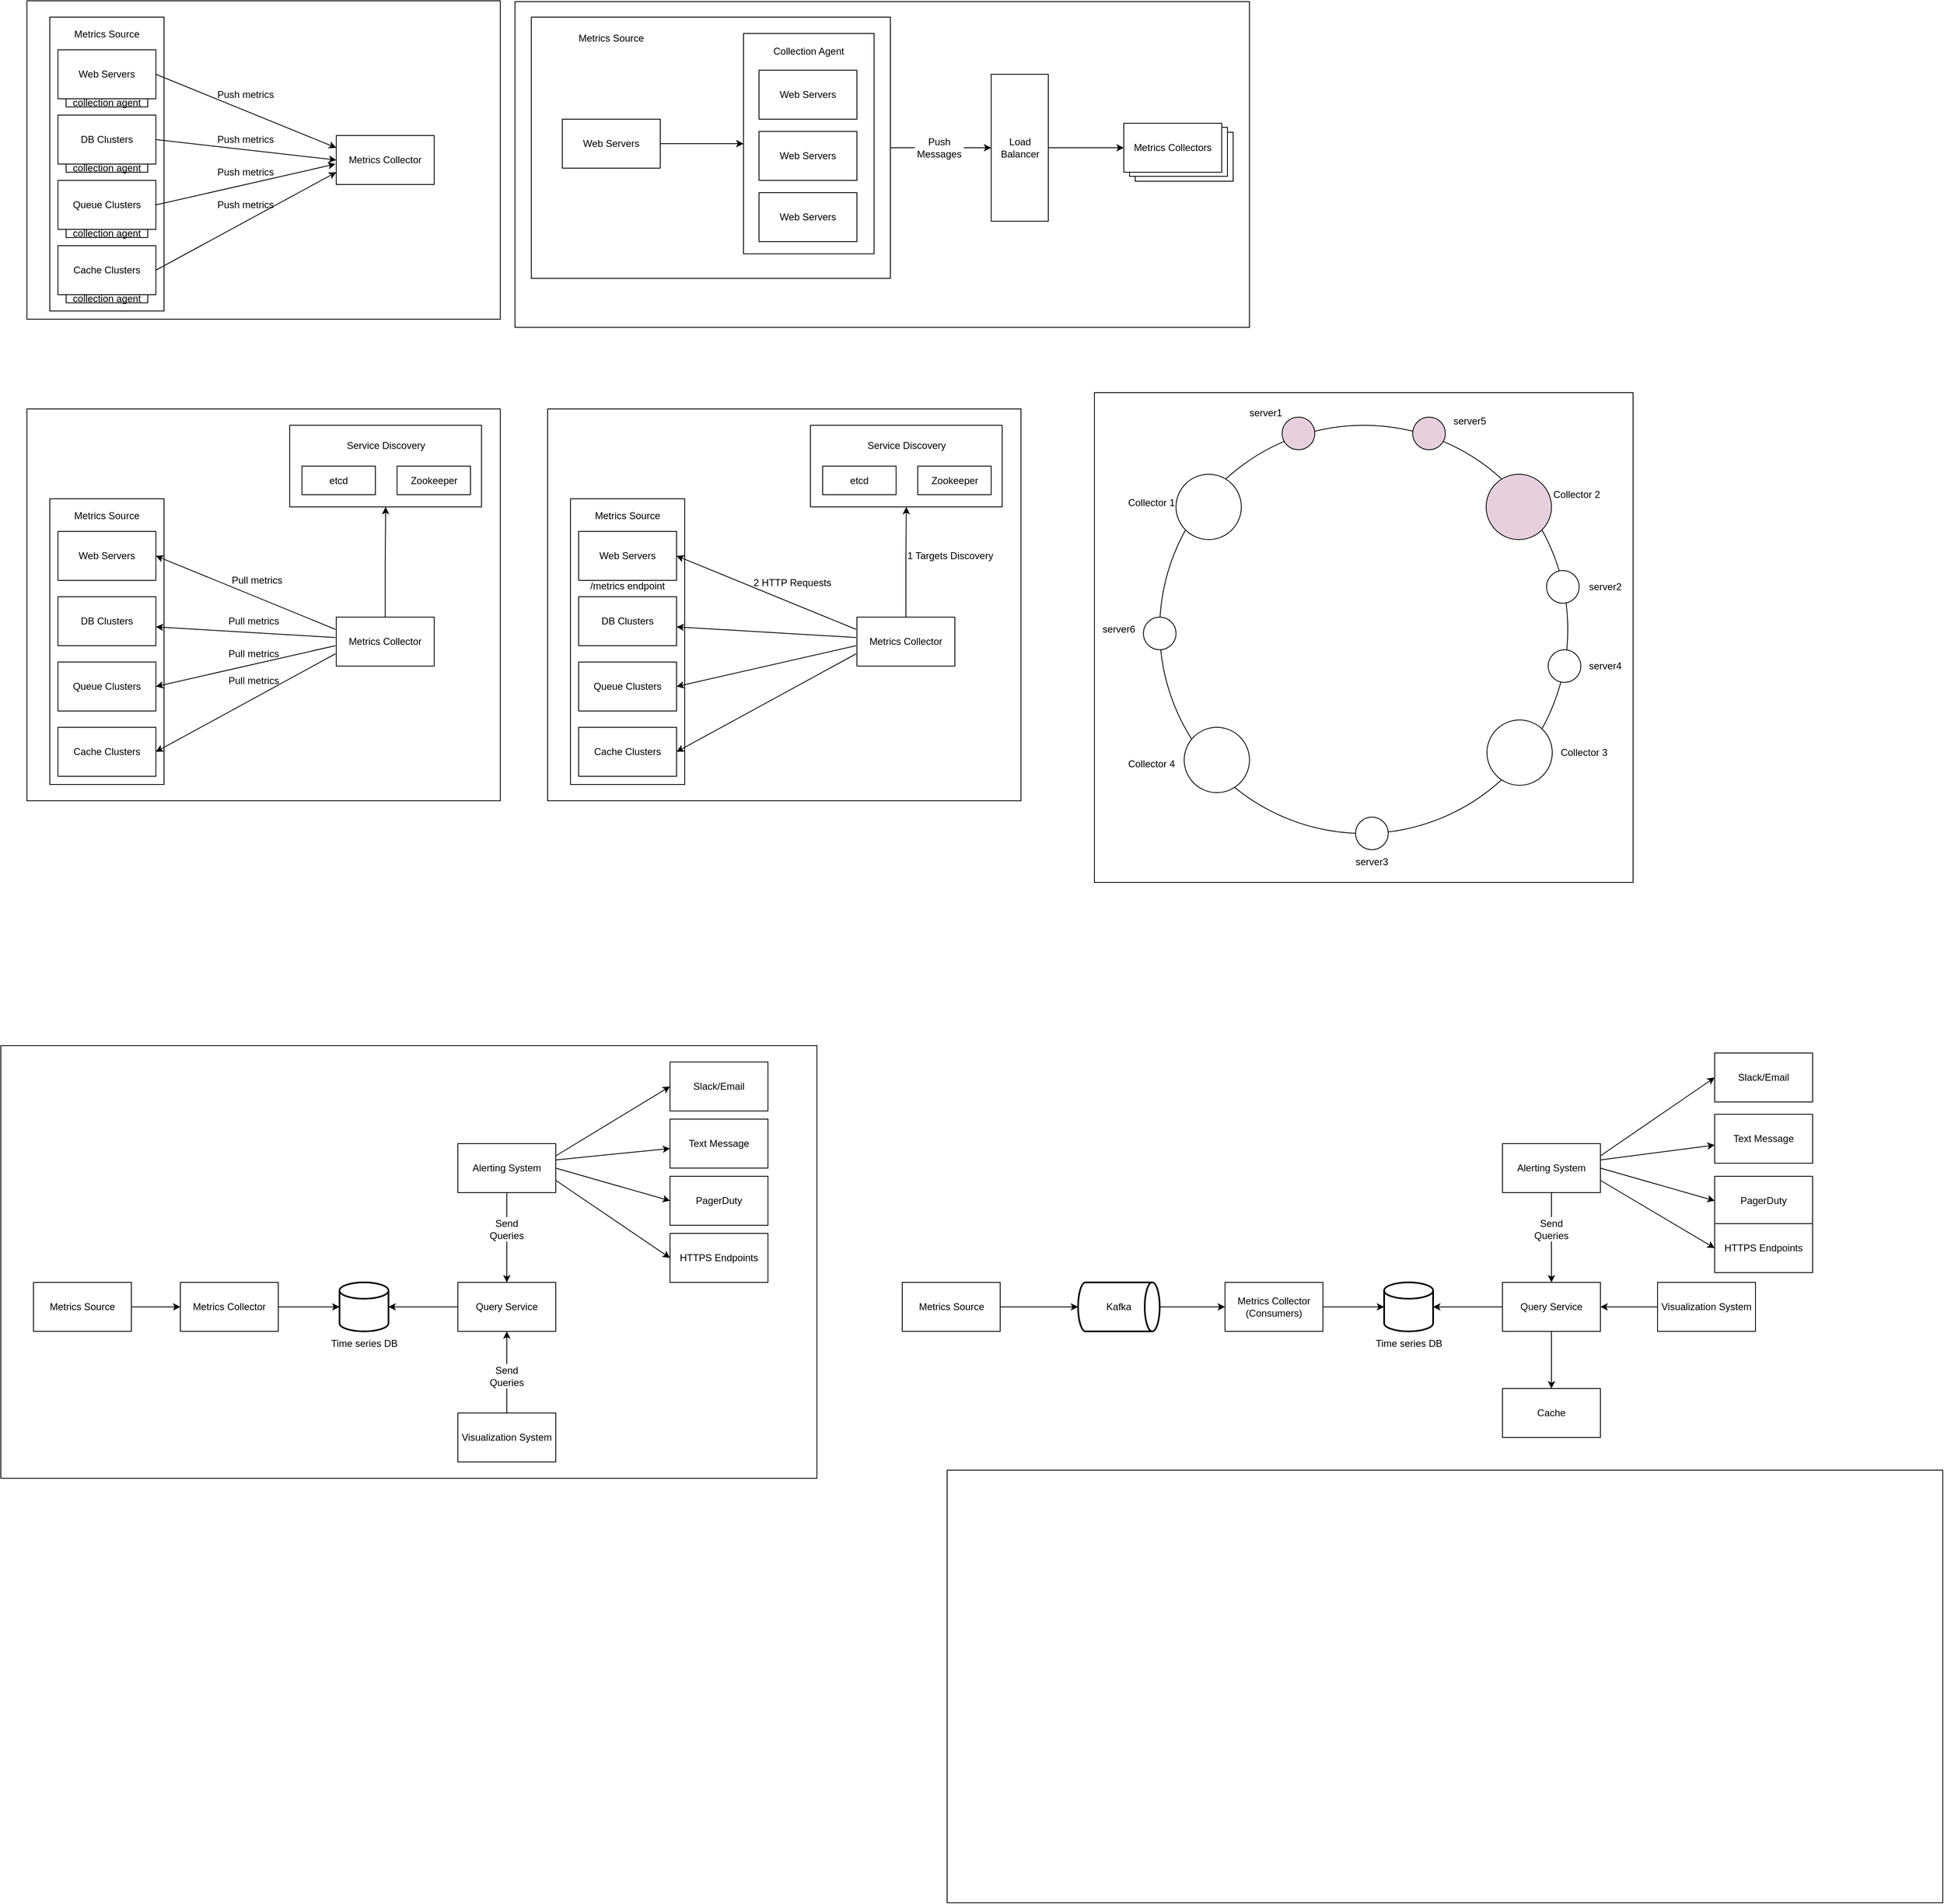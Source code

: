 <mxfile version="20.6.0" type="github">
  <diagram id="3zRqZE1PXoxu8mi61ys7" name="Page-1">
    <mxGraphModel dx="1422" dy="2994" grid="1" gridSize="10" guides="1" tooltips="1" connect="1" arrows="1" fold="1" page="1" pageScale="1" pageWidth="850" pageHeight="1100" math="0" shadow="0">
      <root>
        <mxCell id="0" />
        <mxCell id="1" parent="0" />
        <mxCell id="GxoPXQK3lBsdHpbGMg-z-155" value="" style="rounded=0;whiteSpace=wrap;html=1;fillColor=#FFFFFF;" vertex="1" parent="1">
          <mxGeometry x="640" y="-1389" width="900" height="399" as="geometry" />
        </mxCell>
        <mxCell id="GxoPXQK3lBsdHpbGMg-z-91" value="" style="rounded=0;whiteSpace=wrap;html=1;fillColor=#FFFFFF;" vertex="1" parent="1">
          <mxGeometry x="1350" y="-910" width="660" height="600" as="geometry" />
        </mxCell>
        <mxCell id="GxoPXQK3lBsdHpbGMg-z-47" value="" style="rounded=0;whiteSpace=wrap;html=1;" vertex="1" parent="1">
          <mxGeometry x="42" y="-890" width="580" height="480" as="geometry" />
        </mxCell>
        <mxCell id="GxoPXQK3lBsdHpbGMg-z-26" value="" style="rounded=0;whiteSpace=wrap;html=1;" vertex="1" parent="1">
          <mxGeometry x="10" y="-110" width="1000" height="530" as="geometry" />
        </mxCell>
        <mxCell id="GxoPXQK3lBsdHpbGMg-z-25" style="edgeStyle=orthogonalEdgeStyle;rounded=0;orthogonalLoop=1;jettySize=auto;html=1;exitX=1;exitY=0.5;exitDx=0;exitDy=0;entryX=0;entryY=0.5;entryDx=0;entryDy=0;" edge="1" parent="1" source="GxoPXQK3lBsdHpbGMg-z-1" target="GxoPXQK3lBsdHpbGMg-z-2">
          <mxGeometry relative="1" as="geometry" />
        </mxCell>
        <mxCell id="GxoPXQK3lBsdHpbGMg-z-1" value="Metrics Source" style="rounded=0;whiteSpace=wrap;html=1;" vertex="1" parent="1">
          <mxGeometry x="50" y="180" width="120" height="60" as="geometry" />
        </mxCell>
        <mxCell id="GxoPXQK3lBsdHpbGMg-z-24" style="edgeStyle=orthogonalEdgeStyle;rounded=0;orthogonalLoop=1;jettySize=auto;html=1;entryX=0;entryY=0.5;entryDx=0;entryDy=0;entryPerimeter=0;" edge="1" parent="1" source="GxoPXQK3lBsdHpbGMg-z-2" target="GxoPXQK3lBsdHpbGMg-z-3">
          <mxGeometry relative="1" as="geometry" />
        </mxCell>
        <mxCell id="GxoPXQK3lBsdHpbGMg-z-2" value="Metrics Collector" style="rounded=0;whiteSpace=wrap;html=1;" vertex="1" parent="1">
          <mxGeometry x="230" y="180" width="120" height="60" as="geometry" />
        </mxCell>
        <mxCell id="GxoPXQK3lBsdHpbGMg-z-3" value="" style="strokeWidth=2;html=1;shape=mxgraph.flowchart.database;whiteSpace=wrap;" vertex="1" parent="1">
          <mxGeometry x="425" y="180" width="60" height="60" as="geometry" />
        </mxCell>
        <mxCell id="GxoPXQK3lBsdHpbGMg-z-23" style="edgeStyle=orthogonalEdgeStyle;rounded=0;orthogonalLoop=1;jettySize=auto;html=1;exitX=0;exitY=0.5;exitDx=0;exitDy=0;" edge="1" parent="1" source="GxoPXQK3lBsdHpbGMg-z-4" target="GxoPXQK3lBsdHpbGMg-z-3">
          <mxGeometry relative="1" as="geometry" />
        </mxCell>
        <mxCell id="GxoPXQK3lBsdHpbGMg-z-4" value="Query Service" style="rounded=0;whiteSpace=wrap;html=1;" vertex="1" parent="1">
          <mxGeometry x="570" y="180" width="120" height="60" as="geometry" />
        </mxCell>
        <mxCell id="GxoPXQK3lBsdHpbGMg-z-16" style="edgeStyle=orthogonalEdgeStyle;rounded=0;orthogonalLoop=1;jettySize=auto;html=1;entryX=0.5;entryY=0;entryDx=0;entryDy=0;startArrow=none;" edge="1" parent="1" source="GxoPXQK3lBsdHpbGMg-z-21" target="GxoPXQK3lBsdHpbGMg-z-4">
          <mxGeometry relative="1" as="geometry" />
        </mxCell>
        <mxCell id="GxoPXQK3lBsdHpbGMg-z-5" value="Alerting System" style="rounded=0;whiteSpace=wrap;html=1;" vertex="1" parent="1">
          <mxGeometry x="570" y="10" width="120" height="60" as="geometry" />
        </mxCell>
        <mxCell id="GxoPXQK3lBsdHpbGMg-z-17" style="edgeStyle=orthogonalEdgeStyle;rounded=0;orthogonalLoop=1;jettySize=auto;html=1;entryX=0.5;entryY=1;entryDx=0;entryDy=0;startArrow=none;" edge="1" parent="1" source="GxoPXQK3lBsdHpbGMg-z-18" target="GxoPXQK3lBsdHpbGMg-z-4">
          <mxGeometry relative="1" as="geometry" />
        </mxCell>
        <mxCell id="GxoPXQK3lBsdHpbGMg-z-6" value="Visualization System" style="rounded=0;whiteSpace=wrap;html=1;" vertex="1" parent="1">
          <mxGeometry x="570" y="340" width="120" height="60" as="geometry" />
        </mxCell>
        <mxCell id="GxoPXQK3lBsdHpbGMg-z-7" value="Time series DB" style="text;html=1;strokeColor=none;fillColor=none;align=center;verticalAlign=middle;whiteSpace=wrap;rounded=0;" vertex="1" parent="1">
          <mxGeometry x="412.5" y="240" width="85" height="30" as="geometry" />
        </mxCell>
        <mxCell id="GxoPXQK3lBsdHpbGMg-z-8" value="Slack/Email" style="rounded=0;whiteSpace=wrap;html=1;" vertex="1" parent="1">
          <mxGeometry x="830" y="-90" width="120" height="60" as="geometry" />
        </mxCell>
        <mxCell id="GxoPXQK3lBsdHpbGMg-z-9" value="Text Message" style="rounded=0;whiteSpace=wrap;html=1;" vertex="1" parent="1">
          <mxGeometry x="830" y="-20" width="120" height="60" as="geometry" />
        </mxCell>
        <mxCell id="GxoPXQK3lBsdHpbGMg-z-10" value="PagerDuty" style="rounded=0;whiteSpace=wrap;html=1;" vertex="1" parent="1">
          <mxGeometry x="830" y="50" width="120" height="60" as="geometry" />
        </mxCell>
        <mxCell id="GxoPXQK3lBsdHpbGMg-z-11" value="HTTPS Endpoints" style="rounded=0;whiteSpace=wrap;html=1;" vertex="1" parent="1">
          <mxGeometry x="830" y="120" width="120" height="60" as="geometry" />
        </mxCell>
        <mxCell id="GxoPXQK3lBsdHpbGMg-z-18" value="Send Queries" style="text;html=1;strokeColor=none;fillColor=none;align=center;verticalAlign=middle;whiteSpace=wrap;rounded=0;" vertex="1" parent="1">
          <mxGeometry x="595" y="280" width="70" height="30" as="geometry" />
        </mxCell>
        <mxCell id="GxoPXQK3lBsdHpbGMg-z-19" value="" style="edgeStyle=orthogonalEdgeStyle;rounded=0;orthogonalLoop=1;jettySize=auto;html=1;entryX=0.5;entryY=1;entryDx=0;entryDy=0;endArrow=none;" edge="1" parent="1" source="GxoPXQK3lBsdHpbGMg-z-6" target="GxoPXQK3lBsdHpbGMg-z-18">
          <mxGeometry relative="1" as="geometry">
            <mxPoint x="630" y="340" as="sourcePoint" />
            <mxPoint x="630" y="240" as="targetPoint" />
          </mxGeometry>
        </mxCell>
        <mxCell id="GxoPXQK3lBsdHpbGMg-z-21" value="Send Queries" style="text;html=1;strokeColor=none;fillColor=none;align=center;verticalAlign=middle;whiteSpace=wrap;rounded=0;" vertex="1" parent="1">
          <mxGeometry x="600" y="100" width="60" height="30" as="geometry" />
        </mxCell>
        <mxCell id="GxoPXQK3lBsdHpbGMg-z-22" value="" style="edgeStyle=orthogonalEdgeStyle;rounded=0;orthogonalLoop=1;jettySize=auto;html=1;entryX=0.5;entryY=0;entryDx=0;entryDy=0;endArrow=none;" edge="1" parent="1" source="GxoPXQK3lBsdHpbGMg-z-5" target="GxoPXQK3lBsdHpbGMg-z-21">
          <mxGeometry relative="1" as="geometry">
            <mxPoint x="630" y="70" as="sourcePoint" />
            <mxPoint x="630" y="180" as="targetPoint" />
          </mxGeometry>
        </mxCell>
        <mxCell id="GxoPXQK3lBsdHpbGMg-z-31" value="" style="rounded=0;whiteSpace=wrap;html=1;" vertex="1" parent="1">
          <mxGeometry x="70" y="-780" width="140" height="350" as="geometry" />
        </mxCell>
        <mxCell id="GxoPXQK3lBsdHpbGMg-z-27" value="Web Servers" style="rounded=0;whiteSpace=wrap;html=1;" vertex="1" parent="1">
          <mxGeometry x="80" y="-740" width="120" height="60" as="geometry" />
        </mxCell>
        <mxCell id="GxoPXQK3lBsdHpbGMg-z-28" value="DB Clusters" style="rounded=0;whiteSpace=wrap;html=1;" vertex="1" parent="1">
          <mxGeometry x="80" y="-660" width="120" height="60" as="geometry" />
        </mxCell>
        <mxCell id="GxoPXQK3lBsdHpbGMg-z-29" value="Queue Clusters" style="rounded=0;whiteSpace=wrap;html=1;" vertex="1" parent="1">
          <mxGeometry x="80" y="-580" width="120" height="60" as="geometry" />
        </mxCell>
        <mxCell id="GxoPXQK3lBsdHpbGMg-z-30" value="Cache Clusters" style="rounded=0;whiteSpace=wrap;html=1;" vertex="1" parent="1">
          <mxGeometry x="80" y="-500" width="120" height="60" as="geometry" />
        </mxCell>
        <mxCell id="GxoPXQK3lBsdHpbGMg-z-32" value="Metrics Source" style="text;html=1;strokeColor=none;fillColor=none;align=center;verticalAlign=middle;whiteSpace=wrap;rounded=0;" vertex="1" parent="1">
          <mxGeometry x="95" y="-774" width="90" height="30" as="geometry" />
        </mxCell>
        <mxCell id="GxoPXQK3lBsdHpbGMg-z-41" style="edgeStyle=orthogonalEdgeStyle;rounded=0;orthogonalLoop=1;jettySize=auto;html=1;entryX=0.5;entryY=1;entryDx=0;entryDy=0;" edge="1" parent="1" source="GxoPXQK3lBsdHpbGMg-z-33" target="GxoPXQK3lBsdHpbGMg-z-38">
          <mxGeometry relative="1" as="geometry" />
        </mxCell>
        <mxCell id="GxoPXQK3lBsdHpbGMg-z-33" value="Metrics Collector" style="rounded=0;whiteSpace=wrap;html=1;" vertex="1" parent="1">
          <mxGeometry x="421" y="-635" width="120" height="60" as="geometry" />
        </mxCell>
        <mxCell id="GxoPXQK3lBsdHpbGMg-z-34" value="" style="endArrow=classic;html=1;rounded=0;entryX=1;entryY=0.5;entryDx=0;entryDy=0;" edge="1" parent="1" target="GxoPXQK3lBsdHpbGMg-z-27">
          <mxGeometry width="50" height="50" relative="1" as="geometry">
            <mxPoint x="420" y="-620" as="sourcePoint" />
            <mxPoint x="450" y="-540" as="targetPoint" />
          </mxGeometry>
        </mxCell>
        <mxCell id="GxoPXQK3lBsdHpbGMg-z-35" value="" style="endArrow=classic;html=1;rounded=0;entryX=1;entryY=0.617;entryDx=0;entryDy=0;entryPerimeter=0;" edge="1" parent="1" target="GxoPXQK3lBsdHpbGMg-z-28">
          <mxGeometry width="50" height="50" relative="1" as="geometry">
            <mxPoint x="420" y="-610" as="sourcePoint" />
            <mxPoint x="210" y="-700" as="targetPoint" />
          </mxGeometry>
        </mxCell>
        <mxCell id="GxoPXQK3lBsdHpbGMg-z-36" value="" style="endArrow=classic;html=1;rounded=0;entryX=1;entryY=0.5;entryDx=0;entryDy=0;" edge="1" parent="1" target="GxoPXQK3lBsdHpbGMg-z-29">
          <mxGeometry width="50" height="50" relative="1" as="geometry">
            <mxPoint x="420" y="-600" as="sourcePoint" />
            <mxPoint x="210" y="-612.98" as="targetPoint" />
          </mxGeometry>
        </mxCell>
        <mxCell id="GxoPXQK3lBsdHpbGMg-z-37" value="" style="endArrow=classic;html=1;rounded=0;entryX=1;entryY=0.5;entryDx=0;entryDy=0;" edge="1" parent="1" target="GxoPXQK3lBsdHpbGMg-z-30">
          <mxGeometry width="50" height="50" relative="1" as="geometry">
            <mxPoint x="420" y="-590" as="sourcePoint" />
            <mxPoint x="210" y="-540" as="targetPoint" />
          </mxGeometry>
        </mxCell>
        <mxCell id="GxoPXQK3lBsdHpbGMg-z-38" value="" style="rounded=0;whiteSpace=wrap;html=1;" vertex="1" parent="1">
          <mxGeometry x="364" y="-870" width="235" height="100" as="geometry" />
        </mxCell>
        <mxCell id="GxoPXQK3lBsdHpbGMg-z-39" value="etcd" style="rounded=0;whiteSpace=wrap;html=1;" vertex="1" parent="1">
          <mxGeometry x="379" y="-820" width="90" height="35" as="geometry" />
        </mxCell>
        <mxCell id="GxoPXQK3lBsdHpbGMg-z-40" value="Zookeeper" style="rounded=0;whiteSpace=wrap;html=1;" vertex="1" parent="1">
          <mxGeometry x="495.5" y="-820" width="90" height="35" as="geometry" />
        </mxCell>
        <mxCell id="GxoPXQK3lBsdHpbGMg-z-42" value="" style="endArrow=classic;html=1;rounded=0;exitX=1;exitY=0.25;exitDx=0;exitDy=0;" edge="1" parent="1" source="GxoPXQK3lBsdHpbGMg-z-5">
          <mxGeometry width="50" height="50" relative="1" as="geometry">
            <mxPoint x="780" y="-10" as="sourcePoint" />
            <mxPoint x="830" y="-60" as="targetPoint" />
          </mxGeometry>
        </mxCell>
        <mxCell id="GxoPXQK3lBsdHpbGMg-z-43" value="" style="endArrow=classic;html=1;rounded=0;" edge="1" parent="1" target="GxoPXQK3lBsdHpbGMg-z-9">
          <mxGeometry width="50" height="50" relative="1" as="geometry">
            <mxPoint x="690" y="30" as="sourcePoint" />
            <mxPoint x="840" y="-50" as="targetPoint" />
          </mxGeometry>
        </mxCell>
        <mxCell id="GxoPXQK3lBsdHpbGMg-z-44" value="" style="endArrow=classic;html=1;rounded=0;exitX=1;exitY=0.5;exitDx=0;exitDy=0;entryX=0;entryY=0.5;entryDx=0;entryDy=0;" edge="1" parent="1" source="GxoPXQK3lBsdHpbGMg-z-5" target="GxoPXQK3lBsdHpbGMg-z-10">
          <mxGeometry width="50" height="50" relative="1" as="geometry">
            <mxPoint x="710" y="45" as="sourcePoint" />
            <mxPoint x="850" y="-40" as="targetPoint" />
          </mxGeometry>
        </mxCell>
        <mxCell id="GxoPXQK3lBsdHpbGMg-z-45" value="" style="endArrow=classic;html=1;rounded=0;exitX=1;exitY=0.75;exitDx=0;exitDy=0;entryX=0;entryY=0.5;entryDx=0;entryDy=0;" edge="1" parent="1" source="GxoPXQK3lBsdHpbGMg-z-5" target="GxoPXQK3lBsdHpbGMg-z-11">
          <mxGeometry width="50" height="50" relative="1" as="geometry">
            <mxPoint x="720" y="55" as="sourcePoint" />
            <mxPoint x="860" y="-30" as="targetPoint" />
          </mxGeometry>
        </mxCell>
        <mxCell id="GxoPXQK3lBsdHpbGMg-z-46" value="Service Discovery" style="text;html=1;strokeColor=none;fillColor=none;align=center;verticalAlign=middle;whiteSpace=wrap;rounded=0;" vertex="1" parent="1">
          <mxGeometry x="431.5" y="-860" width="100" height="30" as="geometry" />
        </mxCell>
        <mxCell id="GxoPXQK3lBsdHpbGMg-z-48" value="" style="rounded=0;whiteSpace=wrap;html=1;" vertex="1" parent="1">
          <mxGeometry x="680" y="-890" width="580" height="480" as="geometry" />
        </mxCell>
        <mxCell id="GxoPXQK3lBsdHpbGMg-z-49" value="" style="rounded=0;whiteSpace=wrap;html=1;" vertex="1" parent="1">
          <mxGeometry x="708" y="-780" width="140" height="350" as="geometry" />
        </mxCell>
        <mxCell id="GxoPXQK3lBsdHpbGMg-z-50" value="Web Servers" style="rounded=0;whiteSpace=wrap;html=1;" vertex="1" parent="1">
          <mxGeometry x="718" y="-740" width="120" height="60" as="geometry" />
        </mxCell>
        <mxCell id="GxoPXQK3lBsdHpbGMg-z-51" value="DB Clusters" style="rounded=0;whiteSpace=wrap;html=1;" vertex="1" parent="1">
          <mxGeometry x="718" y="-660" width="120" height="60" as="geometry" />
        </mxCell>
        <mxCell id="GxoPXQK3lBsdHpbGMg-z-52" value="Queue Clusters" style="rounded=0;whiteSpace=wrap;html=1;" vertex="1" parent="1">
          <mxGeometry x="718" y="-580" width="120" height="60" as="geometry" />
        </mxCell>
        <mxCell id="GxoPXQK3lBsdHpbGMg-z-53" value="Cache Clusters" style="rounded=0;whiteSpace=wrap;html=1;" vertex="1" parent="1">
          <mxGeometry x="718" y="-500" width="120" height="60" as="geometry" />
        </mxCell>
        <mxCell id="GxoPXQK3lBsdHpbGMg-z-54" value="Metrics Source" style="text;html=1;strokeColor=none;fillColor=none;align=center;verticalAlign=middle;whiteSpace=wrap;rounded=0;" vertex="1" parent="1">
          <mxGeometry x="733" y="-774" width="90" height="30" as="geometry" />
        </mxCell>
        <mxCell id="GxoPXQK3lBsdHpbGMg-z-55" style="edgeStyle=orthogonalEdgeStyle;rounded=0;orthogonalLoop=1;jettySize=auto;html=1;entryX=0.5;entryY=1;entryDx=0;entryDy=0;" edge="1" parent="1" source="GxoPXQK3lBsdHpbGMg-z-56" target="GxoPXQK3lBsdHpbGMg-z-61">
          <mxGeometry relative="1" as="geometry" />
        </mxCell>
        <mxCell id="GxoPXQK3lBsdHpbGMg-z-56" value="Metrics Collector" style="rounded=0;whiteSpace=wrap;html=1;" vertex="1" parent="1">
          <mxGeometry x="1059" y="-635" width="120" height="60" as="geometry" />
        </mxCell>
        <mxCell id="GxoPXQK3lBsdHpbGMg-z-57" value="" style="endArrow=classic;html=1;rounded=0;entryX=1;entryY=0.5;entryDx=0;entryDy=0;" edge="1" parent="1" target="GxoPXQK3lBsdHpbGMg-z-50">
          <mxGeometry width="50" height="50" relative="1" as="geometry">
            <mxPoint x="1058" y="-620" as="sourcePoint" />
            <mxPoint x="1088" y="-540" as="targetPoint" />
          </mxGeometry>
        </mxCell>
        <mxCell id="GxoPXQK3lBsdHpbGMg-z-58" value="" style="endArrow=classic;html=1;rounded=0;entryX=1;entryY=0.617;entryDx=0;entryDy=0;entryPerimeter=0;" edge="1" parent="1" target="GxoPXQK3lBsdHpbGMg-z-51">
          <mxGeometry width="50" height="50" relative="1" as="geometry">
            <mxPoint x="1058" y="-610" as="sourcePoint" />
            <mxPoint x="848" y="-700" as="targetPoint" />
          </mxGeometry>
        </mxCell>
        <mxCell id="GxoPXQK3lBsdHpbGMg-z-59" value="" style="endArrow=classic;html=1;rounded=0;entryX=1;entryY=0.5;entryDx=0;entryDy=0;" edge="1" parent="1" target="GxoPXQK3lBsdHpbGMg-z-52">
          <mxGeometry width="50" height="50" relative="1" as="geometry">
            <mxPoint x="1058" y="-600" as="sourcePoint" />
            <mxPoint x="848" y="-612.98" as="targetPoint" />
          </mxGeometry>
        </mxCell>
        <mxCell id="GxoPXQK3lBsdHpbGMg-z-60" value="" style="endArrow=classic;html=1;rounded=0;entryX=1;entryY=0.5;entryDx=0;entryDy=0;" edge="1" parent="1" target="GxoPXQK3lBsdHpbGMg-z-53">
          <mxGeometry width="50" height="50" relative="1" as="geometry">
            <mxPoint x="1058" y="-590" as="sourcePoint" />
            <mxPoint x="848" y="-540" as="targetPoint" />
          </mxGeometry>
        </mxCell>
        <mxCell id="GxoPXQK3lBsdHpbGMg-z-61" value="" style="rounded=0;whiteSpace=wrap;html=1;" vertex="1" parent="1">
          <mxGeometry x="1002" y="-870" width="235" height="100" as="geometry" />
        </mxCell>
        <mxCell id="GxoPXQK3lBsdHpbGMg-z-62" value="etcd" style="rounded=0;whiteSpace=wrap;html=1;" vertex="1" parent="1">
          <mxGeometry x="1017" y="-820" width="90" height="35" as="geometry" />
        </mxCell>
        <mxCell id="GxoPXQK3lBsdHpbGMg-z-63" value="Zookeeper" style="rounded=0;whiteSpace=wrap;html=1;" vertex="1" parent="1">
          <mxGeometry x="1133.5" y="-820" width="90" height="35" as="geometry" />
        </mxCell>
        <mxCell id="GxoPXQK3lBsdHpbGMg-z-64" value="Service Discovery" style="text;html=1;strokeColor=none;fillColor=none;align=center;verticalAlign=middle;whiteSpace=wrap;rounded=0;" vertex="1" parent="1">
          <mxGeometry x="1069.5" y="-860" width="100" height="30" as="geometry" />
        </mxCell>
        <mxCell id="GxoPXQK3lBsdHpbGMg-z-65" value="2 HTTP Requests" style="text;html=1;strokeColor=none;fillColor=none;align=center;verticalAlign=middle;whiteSpace=wrap;rounded=0;" vertex="1" parent="1">
          <mxGeometry x="930" y="-692" width="100" height="30" as="geometry" />
        </mxCell>
        <mxCell id="GxoPXQK3lBsdHpbGMg-z-66" value="1 Targets Discovery" style="text;html=1;strokeColor=none;fillColor=none;align=center;verticalAlign=middle;whiteSpace=wrap;rounded=0;" vertex="1" parent="1">
          <mxGeometry x="1114.5" y="-725" width="116.5" height="30" as="geometry" />
        </mxCell>
        <mxCell id="GxoPXQK3lBsdHpbGMg-z-67" value="/metrics endpoint" style="text;html=1;strokeColor=none;fillColor=none;align=center;verticalAlign=middle;whiteSpace=wrap;rounded=0;" vertex="1" parent="1">
          <mxGeometry x="728" y="-688" width="100" height="30" as="geometry" />
        </mxCell>
        <mxCell id="GxoPXQK3lBsdHpbGMg-z-68" value="" style="ellipse;whiteSpace=wrap;html=1;aspect=fixed;" vertex="1" parent="1">
          <mxGeometry x="1430" y="-870" width="500" height="500" as="geometry" />
        </mxCell>
        <mxCell id="GxoPXQK3lBsdHpbGMg-z-69" value="" style="ellipse;whiteSpace=wrap;html=1;aspect=fixed;" vertex="1" parent="1">
          <mxGeometry x="1450" y="-810" width="80" height="80" as="geometry" />
        </mxCell>
        <mxCell id="GxoPXQK3lBsdHpbGMg-z-70" value="" style="ellipse;whiteSpace=wrap;html=1;aspect=fixed;fillColor=#E6D0DE;" vertex="1" parent="1">
          <mxGeometry x="1830" y="-810" width="80" height="80" as="geometry" />
        </mxCell>
        <mxCell id="GxoPXQK3lBsdHpbGMg-z-71" value="" style="ellipse;whiteSpace=wrap;html=1;aspect=fixed;" vertex="1" parent="1">
          <mxGeometry x="1460" y="-500" width="80" height="80" as="geometry" />
        </mxCell>
        <mxCell id="GxoPXQK3lBsdHpbGMg-z-72" value="" style="ellipse;whiteSpace=wrap;html=1;aspect=fixed;" vertex="1" parent="1">
          <mxGeometry x="1831" y="-509" width="80" height="80" as="geometry" />
        </mxCell>
        <mxCell id="GxoPXQK3lBsdHpbGMg-z-73" value="" style="ellipse;whiteSpace=wrap;html=1;aspect=fixed;" vertex="1" parent="1">
          <mxGeometry x="1410" y="-635" width="40" height="40" as="geometry" />
        </mxCell>
        <mxCell id="GxoPXQK3lBsdHpbGMg-z-76" value="" style="ellipse;whiteSpace=wrap;html=1;aspect=fixed;fillColor=#E6D0DE;" vertex="1" parent="1">
          <mxGeometry x="1740" y="-880" width="40" height="40" as="geometry" />
        </mxCell>
        <mxCell id="GxoPXQK3lBsdHpbGMg-z-77" value="" style="ellipse;whiteSpace=wrap;html=1;aspect=fixed;fillColor=#E6D0DE;" vertex="1" parent="1">
          <mxGeometry x="1580" y="-880" width="40" height="40" as="geometry" />
        </mxCell>
        <mxCell id="GxoPXQK3lBsdHpbGMg-z-78" value="" style="ellipse;whiteSpace=wrap;html=1;aspect=fixed;" vertex="1" parent="1">
          <mxGeometry x="1906" y="-595" width="40" height="40" as="geometry" />
        </mxCell>
        <mxCell id="GxoPXQK3lBsdHpbGMg-z-79" value="" style="ellipse;whiteSpace=wrap;html=1;aspect=fixed;" vertex="1" parent="1">
          <mxGeometry x="1904" y="-692" width="40" height="40" as="geometry" />
        </mxCell>
        <mxCell id="GxoPXQK3lBsdHpbGMg-z-80" value="" style="ellipse;whiteSpace=wrap;html=1;aspect=fixed;" vertex="1" parent="1">
          <mxGeometry x="1670" y="-390" width="40" height="40" as="geometry" />
        </mxCell>
        <mxCell id="GxoPXQK3lBsdHpbGMg-z-81" value="Collector 1" style="text;html=1;strokeColor=none;fillColor=none;align=center;verticalAlign=middle;whiteSpace=wrap;rounded=0;" vertex="1" parent="1">
          <mxGeometry x="1390" y="-790" width="60" height="30" as="geometry" />
        </mxCell>
        <mxCell id="GxoPXQK3lBsdHpbGMg-z-82" value="Collector 2" style="text;html=1;strokeColor=none;fillColor=none;align=center;verticalAlign=middle;whiteSpace=wrap;rounded=0;" vertex="1" parent="1">
          <mxGeometry x="1911" y="-800" width="60" height="30" as="geometry" />
        </mxCell>
        <mxCell id="GxoPXQK3lBsdHpbGMg-z-83" value="Collector 3" style="text;html=1;strokeColor=none;fillColor=none;align=center;verticalAlign=middle;whiteSpace=wrap;rounded=0;" vertex="1" parent="1">
          <mxGeometry x="1920" y="-484" width="60" height="30" as="geometry" />
        </mxCell>
        <mxCell id="GxoPXQK3lBsdHpbGMg-z-84" value="Collector 4" style="text;html=1;strokeColor=none;fillColor=none;align=center;verticalAlign=middle;whiteSpace=wrap;rounded=0;" vertex="1" parent="1">
          <mxGeometry x="1390" y="-470" width="60" height="30" as="geometry" />
        </mxCell>
        <mxCell id="GxoPXQK3lBsdHpbGMg-z-85" value="server6" style="text;html=1;strokeColor=none;fillColor=none;align=center;verticalAlign=middle;whiteSpace=wrap;rounded=0;" vertex="1" parent="1">
          <mxGeometry x="1350" y="-635" width="60" height="30" as="geometry" />
        </mxCell>
        <mxCell id="GxoPXQK3lBsdHpbGMg-z-86" value="server1" style="text;html=1;strokeColor=none;fillColor=none;align=center;verticalAlign=middle;whiteSpace=wrap;rounded=0;" vertex="1" parent="1">
          <mxGeometry x="1530" y="-900" width="60" height="30" as="geometry" />
        </mxCell>
        <mxCell id="GxoPXQK3lBsdHpbGMg-z-87" value="server5" style="text;html=1;strokeColor=none;fillColor=none;align=center;verticalAlign=middle;whiteSpace=wrap;rounded=0;" vertex="1" parent="1">
          <mxGeometry x="1780" y="-890" width="60" height="30" as="geometry" />
        </mxCell>
        <mxCell id="GxoPXQK3lBsdHpbGMg-z-88" value="server2" style="text;html=1;strokeColor=none;fillColor=none;align=center;verticalAlign=middle;whiteSpace=wrap;rounded=0;" vertex="1" parent="1">
          <mxGeometry x="1946" y="-687" width="60" height="30" as="geometry" />
        </mxCell>
        <mxCell id="GxoPXQK3lBsdHpbGMg-z-89" value="server4" style="text;html=1;strokeColor=none;fillColor=none;align=center;verticalAlign=middle;whiteSpace=wrap;rounded=0;" vertex="1" parent="1">
          <mxGeometry x="1946" y="-590" width="60" height="30" as="geometry" />
        </mxCell>
        <mxCell id="GxoPXQK3lBsdHpbGMg-z-90" value="server3" style="text;html=1;strokeColor=none;fillColor=none;align=center;verticalAlign=middle;whiteSpace=wrap;rounded=0;" vertex="1" parent="1">
          <mxGeometry x="1660" y="-350" width="60" height="30" as="geometry" />
        </mxCell>
        <mxCell id="GxoPXQK3lBsdHpbGMg-z-92" value="" style="rounded=0;whiteSpace=wrap;html=1;" vertex="1" parent="1">
          <mxGeometry x="42" y="-1390" width="580" height="390" as="geometry" />
        </mxCell>
        <mxCell id="GxoPXQK3lBsdHpbGMg-z-93" value="" style="rounded=0;whiteSpace=wrap;html=1;" vertex="1" parent="1">
          <mxGeometry x="70" y="-1370" width="140" height="360" as="geometry" />
        </mxCell>
        <mxCell id="GxoPXQK3lBsdHpbGMg-z-94" value="Web Servers" style="rounded=0;whiteSpace=wrap;html=1;" vertex="1" parent="1">
          <mxGeometry x="80" y="-1330" width="120" height="60" as="geometry" />
        </mxCell>
        <mxCell id="GxoPXQK3lBsdHpbGMg-z-95" value="DB Clusters" style="rounded=0;whiteSpace=wrap;html=1;" vertex="1" parent="1">
          <mxGeometry x="80" y="-1250" width="120" height="60" as="geometry" />
        </mxCell>
        <mxCell id="GxoPXQK3lBsdHpbGMg-z-96" value="Queue Clusters" style="rounded=0;whiteSpace=wrap;html=1;" vertex="1" parent="1">
          <mxGeometry x="80" y="-1170" width="120" height="60" as="geometry" />
        </mxCell>
        <mxCell id="GxoPXQK3lBsdHpbGMg-z-97" value="Cache Clusters" style="rounded=0;whiteSpace=wrap;html=1;" vertex="1" parent="1">
          <mxGeometry x="80" y="-1090" width="120" height="60" as="geometry" />
        </mxCell>
        <mxCell id="GxoPXQK3lBsdHpbGMg-z-98" value="Metrics Source" style="text;html=1;strokeColor=none;fillColor=none;align=center;verticalAlign=middle;whiteSpace=wrap;rounded=0;" vertex="1" parent="1">
          <mxGeometry x="95" y="-1364" width="90" height="30" as="geometry" />
        </mxCell>
        <mxCell id="GxoPXQK3lBsdHpbGMg-z-100" value="Metrics Collector" style="rounded=0;whiteSpace=wrap;html=1;" vertex="1" parent="1">
          <mxGeometry x="421" y="-1225" width="120" height="60" as="geometry" />
        </mxCell>
        <mxCell id="GxoPXQK3lBsdHpbGMg-z-101" value="" style="endArrow=classic;html=1;rounded=0;exitX=1;exitY=0.5;exitDx=0;exitDy=0;entryX=0;entryY=0.25;entryDx=0;entryDy=0;" edge="1" parent="1" target="GxoPXQK3lBsdHpbGMg-z-100" source="GxoPXQK3lBsdHpbGMg-z-94">
          <mxGeometry width="50" height="50" relative="1" as="geometry">
            <mxPoint x="420" y="-1210" as="sourcePoint" />
            <mxPoint x="450" y="-1130" as="targetPoint" />
          </mxGeometry>
        </mxCell>
        <mxCell id="GxoPXQK3lBsdHpbGMg-z-102" value="" style="endArrow=classic;html=1;rounded=0;exitX=1;exitY=0.5;exitDx=0;exitDy=0;entryX=0;entryY=0.5;entryDx=0;entryDy=0;" edge="1" parent="1" target="GxoPXQK3lBsdHpbGMg-z-100" source="GxoPXQK3lBsdHpbGMg-z-95">
          <mxGeometry width="50" height="50" relative="1" as="geometry">
            <mxPoint x="420" y="-1200" as="sourcePoint" />
            <mxPoint x="210" y="-1290" as="targetPoint" />
          </mxGeometry>
        </mxCell>
        <mxCell id="GxoPXQK3lBsdHpbGMg-z-103" value="" style="endArrow=classic;html=1;rounded=0;exitX=1;exitY=0.5;exitDx=0;exitDy=0;" edge="1" parent="1" source="GxoPXQK3lBsdHpbGMg-z-96">
          <mxGeometry width="50" height="50" relative="1" as="geometry">
            <mxPoint x="420" y="-1190" as="sourcePoint" />
            <mxPoint x="420" y="-1190" as="targetPoint" />
          </mxGeometry>
        </mxCell>
        <mxCell id="GxoPXQK3lBsdHpbGMg-z-104" value="" style="endArrow=classic;html=1;rounded=0;exitX=1;exitY=0.5;exitDx=0;exitDy=0;entryX=0;entryY=0.75;entryDx=0;entryDy=0;" edge="1" parent="1" target="GxoPXQK3lBsdHpbGMg-z-100" source="GxoPXQK3lBsdHpbGMg-z-97">
          <mxGeometry width="50" height="50" relative="1" as="geometry">
            <mxPoint x="420" y="-1180" as="sourcePoint" />
            <mxPoint x="210" y="-1130" as="targetPoint" />
          </mxGeometry>
        </mxCell>
        <mxCell id="GxoPXQK3lBsdHpbGMg-z-109" value="Push metrics" style="text;html=1;strokeColor=none;fillColor=none;align=center;verticalAlign=middle;whiteSpace=wrap;rounded=0;" vertex="1" parent="1">
          <mxGeometry x="270" y="-1155" width="80" height="30" as="geometry" />
        </mxCell>
        <mxCell id="GxoPXQK3lBsdHpbGMg-z-110" value="Pull metrics" style="text;html=1;strokeColor=none;fillColor=none;align=center;verticalAlign=middle;whiteSpace=wrap;rounded=0;" vertex="1" parent="1">
          <mxGeometry x="284" y="-695" width="80" height="30" as="geometry" />
        </mxCell>
        <mxCell id="GxoPXQK3lBsdHpbGMg-z-111" value="Pull metrics" style="text;html=1;strokeColor=none;fillColor=none;align=center;verticalAlign=middle;whiteSpace=wrap;rounded=0;" vertex="1" parent="1">
          <mxGeometry x="280" y="-645" width="80" height="30" as="geometry" />
        </mxCell>
        <mxCell id="GxoPXQK3lBsdHpbGMg-z-112" value="Pull metrics" style="text;html=1;strokeColor=none;fillColor=none;align=center;verticalAlign=middle;whiteSpace=wrap;rounded=0;" vertex="1" parent="1">
          <mxGeometry x="280" y="-605" width="80" height="30" as="geometry" />
        </mxCell>
        <mxCell id="GxoPXQK3lBsdHpbGMg-z-113" value="Pull metrics" style="text;html=1;strokeColor=none;fillColor=none;align=center;verticalAlign=middle;whiteSpace=wrap;rounded=0;" vertex="1" parent="1">
          <mxGeometry x="280" y="-572" width="80" height="30" as="geometry" />
        </mxCell>
        <mxCell id="GxoPXQK3lBsdHpbGMg-z-114" value="Push metrics" style="text;html=1;strokeColor=none;fillColor=none;align=center;verticalAlign=middle;whiteSpace=wrap;rounded=0;" vertex="1" parent="1">
          <mxGeometry x="270" y="-1195" width="80" height="30" as="geometry" />
        </mxCell>
        <mxCell id="GxoPXQK3lBsdHpbGMg-z-115" value="Push metrics" style="text;html=1;strokeColor=none;fillColor=none;align=center;verticalAlign=middle;whiteSpace=wrap;rounded=0;" vertex="1" parent="1">
          <mxGeometry x="270" y="-1235" width="80" height="30" as="geometry" />
        </mxCell>
        <mxCell id="GxoPXQK3lBsdHpbGMg-z-116" value="Push metrics" style="text;html=1;strokeColor=none;fillColor=none;align=center;verticalAlign=middle;whiteSpace=wrap;rounded=0;" vertex="1" parent="1">
          <mxGeometry x="270" y="-1290" width="80" height="30" as="geometry" />
        </mxCell>
        <mxCell id="GxoPXQK3lBsdHpbGMg-z-117" value="collection agent" style="rounded=0;whiteSpace=wrap;html=1;fillColor=#FFFFFF;" vertex="1" parent="1">
          <mxGeometry x="90" y="-1270" width="100" height="10" as="geometry" />
        </mxCell>
        <mxCell id="GxoPXQK3lBsdHpbGMg-z-118" value="collection agent" style="rounded=0;whiteSpace=wrap;html=1;fillColor=#FFFFFF;" vertex="1" parent="1">
          <mxGeometry x="90" y="-1190" width="100" height="10" as="geometry" />
        </mxCell>
        <mxCell id="GxoPXQK3lBsdHpbGMg-z-119" value="collection agent" style="rounded=0;whiteSpace=wrap;html=1;fillColor=#FFFFFF;" vertex="1" parent="1">
          <mxGeometry x="90" y="-1110" width="100" height="10" as="geometry" />
        </mxCell>
        <mxCell id="GxoPXQK3lBsdHpbGMg-z-120" value="collection agent" style="rounded=0;whiteSpace=wrap;html=1;fillColor=#FFFFFF;" vertex="1" parent="1">
          <mxGeometry x="90" y="-1030" width="100" height="10" as="geometry" />
        </mxCell>
        <mxCell id="GxoPXQK3lBsdHpbGMg-z-147" style="edgeStyle=orthogonalEdgeStyle;rounded=0;orthogonalLoop=1;jettySize=auto;html=1;exitX=1;exitY=0.5;exitDx=0;exitDy=0;entryX=0;entryY=0.5;entryDx=0;entryDy=0;startArrow=none;" edge="1" parent="1" source="GxoPXQK3lBsdHpbGMg-z-148" target="GxoPXQK3lBsdHpbGMg-z-146">
          <mxGeometry relative="1" as="geometry" />
        </mxCell>
        <mxCell id="GxoPXQK3lBsdHpbGMg-z-121" value="" style="rounded=0;whiteSpace=wrap;html=1;" vertex="1" parent="1">
          <mxGeometry x="660" y="-1370" width="440" height="320" as="geometry" />
        </mxCell>
        <mxCell id="GxoPXQK3lBsdHpbGMg-z-153" style="edgeStyle=orthogonalEdgeStyle;rounded=0;orthogonalLoop=1;jettySize=auto;html=1;entryX=0;entryY=0.5;entryDx=0;entryDy=0;" edge="1" parent="1" source="GxoPXQK3lBsdHpbGMg-z-123" target="GxoPXQK3lBsdHpbGMg-z-144">
          <mxGeometry relative="1" as="geometry" />
        </mxCell>
        <mxCell id="GxoPXQK3lBsdHpbGMg-z-123" value="Web Servers" style="rounded=0;whiteSpace=wrap;html=1;" vertex="1" parent="1">
          <mxGeometry x="698" y="-1245" width="120" height="60" as="geometry" />
        </mxCell>
        <mxCell id="GxoPXQK3lBsdHpbGMg-z-127" value="Metrics Source" style="text;html=1;strokeColor=none;fillColor=none;align=center;verticalAlign=middle;whiteSpace=wrap;rounded=0;" vertex="1" parent="1">
          <mxGeometry x="713" y="-1359" width="90" height="30" as="geometry" />
        </mxCell>
        <mxCell id="GxoPXQK3lBsdHpbGMg-z-144" value="" style="rounded=0;whiteSpace=wrap;html=1;fillColor=#FFFFFF;" vertex="1" parent="1">
          <mxGeometry x="920" y="-1350" width="160" height="270" as="geometry" />
        </mxCell>
        <mxCell id="GxoPXQK3lBsdHpbGMg-z-141" value="Web Servers" style="rounded=0;whiteSpace=wrap;html=1;" vertex="1" parent="1">
          <mxGeometry x="939" y="-1305" width="120" height="60" as="geometry" />
        </mxCell>
        <mxCell id="GxoPXQK3lBsdHpbGMg-z-142" value="Web Servers" style="rounded=0;whiteSpace=wrap;html=1;" vertex="1" parent="1">
          <mxGeometry x="939" y="-1230" width="120" height="60" as="geometry" />
        </mxCell>
        <mxCell id="GxoPXQK3lBsdHpbGMg-z-143" value="Web Servers" style="rounded=0;whiteSpace=wrap;html=1;" vertex="1" parent="1">
          <mxGeometry x="939" y="-1155" width="120" height="60" as="geometry" />
        </mxCell>
        <mxCell id="GxoPXQK3lBsdHpbGMg-z-145" value="Collection Agent" style="text;html=1;strokeColor=none;fillColor=none;align=center;verticalAlign=middle;whiteSpace=wrap;rounded=0;" vertex="1" parent="1">
          <mxGeometry x="935" y="-1343" width="130" height="30" as="geometry" />
        </mxCell>
        <mxCell id="GxoPXQK3lBsdHpbGMg-z-152" value="" style="edgeStyle=orthogonalEdgeStyle;rounded=0;orthogonalLoop=1;jettySize=auto;html=1;" edge="1" parent="1" source="GxoPXQK3lBsdHpbGMg-z-146" target="GxoPXQK3lBsdHpbGMg-z-128">
          <mxGeometry relative="1" as="geometry" />
        </mxCell>
        <mxCell id="GxoPXQK3lBsdHpbGMg-z-146" value="Load Balancer" style="rounded=0;whiteSpace=wrap;html=1;fillColor=#FFFFFF;" vertex="1" parent="1">
          <mxGeometry x="1223.5" y="-1300" width="70" height="180" as="geometry" />
        </mxCell>
        <mxCell id="GxoPXQK3lBsdHpbGMg-z-148" value="Push Messages" style="text;html=1;strokeColor=none;fillColor=none;align=center;verticalAlign=middle;whiteSpace=wrap;rounded=0;" vertex="1" parent="1">
          <mxGeometry x="1130" y="-1225" width="60" height="30" as="geometry" />
        </mxCell>
        <mxCell id="GxoPXQK3lBsdHpbGMg-z-149" value="" style="edgeStyle=orthogonalEdgeStyle;rounded=0;orthogonalLoop=1;jettySize=auto;html=1;exitX=1;exitY=0.5;exitDx=0;exitDy=0;entryX=0;entryY=0.5;entryDx=0;entryDy=0;endArrow=none;" edge="1" parent="1" source="GxoPXQK3lBsdHpbGMg-z-121" target="GxoPXQK3lBsdHpbGMg-z-148">
          <mxGeometry relative="1" as="geometry">
            <mxPoint x="1100" y="-1210" as="sourcePoint" />
            <mxPoint x="1190" y="-1210" as="targetPoint" />
          </mxGeometry>
        </mxCell>
        <mxCell id="GxoPXQK3lBsdHpbGMg-z-150" value="" style="rounded=0;whiteSpace=wrap;html=1;fillColor=#FFFFFF;" vertex="1" parent="1">
          <mxGeometry x="1400" y="-1229" width="120" height="60" as="geometry" />
        </mxCell>
        <mxCell id="GxoPXQK3lBsdHpbGMg-z-151" value="" style="rounded=0;whiteSpace=wrap;html=1;fillColor=#FFFFFF;" vertex="1" parent="1">
          <mxGeometry x="1393" y="-1235" width="120" height="60" as="geometry" />
        </mxCell>
        <mxCell id="GxoPXQK3lBsdHpbGMg-z-128" value="Metrics Collectors" style="rounded=0;whiteSpace=wrap;html=1;" vertex="1" parent="1">
          <mxGeometry x="1386" y="-1240" width="120" height="60" as="geometry" />
        </mxCell>
        <mxCell id="GxoPXQK3lBsdHpbGMg-z-156" value="" style="rounded=0;whiteSpace=wrap;html=1;" vertex="1" parent="1">
          <mxGeometry x="1169.5" y="410" width="1220" height="530" as="geometry" />
        </mxCell>
        <mxCell id="GxoPXQK3lBsdHpbGMg-z-185" style="edgeStyle=orthogonalEdgeStyle;rounded=0;orthogonalLoop=1;jettySize=auto;html=1;entryX=0;entryY=0.5;entryDx=0;entryDy=0;entryPerimeter=0;" edge="1" parent="1" source="GxoPXQK3lBsdHpbGMg-z-158" target="GxoPXQK3lBsdHpbGMg-z-182">
          <mxGeometry relative="1" as="geometry" />
        </mxCell>
        <mxCell id="GxoPXQK3lBsdHpbGMg-z-158" value="Metrics Source" style="rounded=0;whiteSpace=wrap;html=1;" vertex="1" parent="1">
          <mxGeometry x="1114.5" y="180" width="120" height="60" as="geometry" />
        </mxCell>
        <mxCell id="GxoPXQK3lBsdHpbGMg-z-159" style="edgeStyle=orthogonalEdgeStyle;rounded=0;orthogonalLoop=1;jettySize=auto;html=1;entryX=0;entryY=0.5;entryDx=0;entryDy=0;entryPerimeter=0;" edge="1" parent="1" source="GxoPXQK3lBsdHpbGMg-z-160" target="GxoPXQK3lBsdHpbGMg-z-161">
          <mxGeometry relative="1" as="geometry" />
        </mxCell>
        <mxCell id="GxoPXQK3lBsdHpbGMg-z-160" value="Metrics Collector&lt;br&gt;(Consumers)" style="rounded=0;whiteSpace=wrap;html=1;" vertex="1" parent="1">
          <mxGeometry x="1510" y="180" width="120" height="60" as="geometry" />
        </mxCell>
        <mxCell id="GxoPXQK3lBsdHpbGMg-z-161" value="" style="strokeWidth=2;html=1;shape=mxgraph.flowchart.database;whiteSpace=wrap;" vertex="1" parent="1">
          <mxGeometry x="1705" y="180" width="60" height="60" as="geometry" />
        </mxCell>
        <mxCell id="GxoPXQK3lBsdHpbGMg-z-162" style="edgeStyle=orthogonalEdgeStyle;rounded=0;orthogonalLoop=1;jettySize=auto;html=1;exitX=0;exitY=0.5;exitDx=0;exitDy=0;" edge="1" parent="1" source="GxoPXQK3lBsdHpbGMg-z-163" target="GxoPXQK3lBsdHpbGMg-z-161">
          <mxGeometry relative="1" as="geometry" />
        </mxCell>
        <mxCell id="GxoPXQK3lBsdHpbGMg-z-163" value="Query Service" style="rounded=0;whiteSpace=wrap;html=1;" vertex="1" parent="1">
          <mxGeometry x="1850" y="180" width="120" height="60" as="geometry" />
        </mxCell>
        <mxCell id="GxoPXQK3lBsdHpbGMg-z-164" style="edgeStyle=orthogonalEdgeStyle;rounded=0;orthogonalLoop=1;jettySize=auto;html=1;entryX=0.5;entryY=0;entryDx=0;entryDy=0;startArrow=none;" edge="1" parent="1" source="GxoPXQK3lBsdHpbGMg-z-175" target="GxoPXQK3lBsdHpbGMg-z-163">
          <mxGeometry relative="1" as="geometry" />
        </mxCell>
        <mxCell id="GxoPXQK3lBsdHpbGMg-z-165" value="Alerting System" style="rounded=0;whiteSpace=wrap;html=1;" vertex="1" parent="1">
          <mxGeometry x="1850" y="10" width="120" height="60" as="geometry" />
        </mxCell>
        <mxCell id="GxoPXQK3lBsdHpbGMg-z-188" style="edgeStyle=orthogonalEdgeStyle;rounded=0;orthogonalLoop=1;jettySize=auto;html=1;entryX=1;entryY=0.5;entryDx=0;entryDy=0;" edge="1" parent="1" source="GxoPXQK3lBsdHpbGMg-z-167" target="GxoPXQK3lBsdHpbGMg-z-163">
          <mxGeometry relative="1" as="geometry" />
        </mxCell>
        <mxCell id="GxoPXQK3lBsdHpbGMg-z-167" value="Visualization System" style="rounded=0;whiteSpace=wrap;html=1;" vertex="1" parent="1">
          <mxGeometry x="2040" y="180" width="120" height="60" as="geometry" />
        </mxCell>
        <mxCell id="GxoPXQK3lBsdHpbGMg-z-168" value="Time series DB" style="text;html=1;strokeColor=none;fillColor=none;align=center;verticalAlign=middle;whiteSpace=wrap;rounded=0;" vertex="1" parent="1">
          <mxGeometry x="1692.5" y="240" width="85" height="30" as="geometry" />
        </mxCell>
        <mxCell id="GxoPXQK3lBsdHpbGMg-z-169" value="Slack/Email" style="rounded=0;whiteSpace=wrap;html=1;" vertex="1" parent="1">
          <mxGeometry x="2110" y="-101" width="120" height="60" as="geometry" />
        </mxCell>
        <mxCell id="GxoPXQK3lBsdHpbGMg-z-170" value="Text Message" style="rounded=0;whiteSpace=wrap;html=1;" vertex="1" parent="1">
          <mxGeometry x="2110" y="-26" width="120" height="60" as="geometry" />
        </mxCell>
        <mxCell id="GxoPXQK3lBsdHpbGMg-z-171" value="PagerDuty" style="rounded=0;whiteSpace=wrap;html=1;" vertex="1" parent="1">
          <mxGeometry x="2110" y="50" width="120" height="60" as="geometry" />
        </mxCell>
        <mxCell id="GxoPXQK3lBsdHpbGMg-z-172" value="HTTPS Endpoints" style="rounded=0;whiteSpace=wrap;html=1;" vertex="1" parent="1">
          <mxGeometry x="2110" y="108" width="120" height="60" as="geometry" />
        </mxCell>
        <mxCell id="GxoPXQK3lBsdHpbGMg-z-175" value="Send Queries" style="text;html=1;strokeColor=none;fillColor=none;align=center;verticalAlign=middle;whiteSpace=wrap;rounded=0;" vertex="1" parent="1">
          <mxGeometry x="1880" y="100" width="60" height="30" as="geometry" />
        </mxCell>
        <mxCell id="GxoPXQK3lBsdHpbGMg-z-176" value="" style="edgeStyle=orthogonalEdgeStyle;rounded=0;orthogonalLoop=1;jettySize=auto;html=1;entryX=0.5;entryY=0;entryDx=0;entryDy=0;endArrow=none;" edge="1" parent="1" source="GxoPXQK3lBsdHpbGMg-z-165" target="GxoPXQK3lBsdHpbGMg-z-175">
          <mxGeometry relative="1" as="geometry">
            <mxPoint x="1910" y="70" as="sourcePoint" />
            <mxPoint x="1910" y="180" as="targetPoint" />
          </mxGeometry>
        </mxCell>
        <mxCell id="GxoPXQK3lBsdHpbGMg-z-177" value="" style="endArrow=classic;html=1;rounded=0;exitX=1;exitY=0.25;exitDx=0;exitDy=0;entryX=0;entryY=0.5;entryDx=0;entryDy=0;" edge="1" parent="1" source="GxoPXQK3lBsdHpbGMg-z-165" target="GxoPXQK3lBsdHpbGMg-z-169">
          <mxGeometry width="50" height="50" relative="1" as="geometry">
            <mxPoint x="2060" y="-10" as="sourcePoint" />
            <mxPoint x="2110" y="-60" as="targetPoint" />
          </mxGeometry>
        </mxCell>
        <mxCell id="GxoPXQK3lBsdHpbGMg-z-178" value="" style="endArrow=classic;html=1;rounded=0;" edge="1" parent="1" target="GxoPXQK3lBsdHpbGMg-z-170">
          <mxGeometry width="50" height="50" relative="1" as="geometry">
            <mxPoint x="1970" y="30" as="sourcePoint" />
            <mxPoint x="2120" y="-50" as="targetPoint" />
          </mxGeometry>
        </mxCell>
        <mxCell id="GxoPXQK3lBsdHpbGMg-z-179" value="" style="endArrow=classic;html=1;rounded=0;exitX=1;exitY=0.5;exitDx=0;exitDy=0;entryX=0;entryY=0.5;entryDx=0;entryDy=0;" edge="1" parent="1" source="GxoPXQK3lBsdHpbGMg-z-165" target="GxoPXQK3lBsdHpbGMg-z-171">
          <mxGeometry width="50" height="50" relative="1" as="geometry">
            <mxPoint x="1990" y="45" as="sourcePoint" />
            <mxPoint x="2130" y="-40" as="targetPoint" />
          </mxGeometry>
        </mxCell>
        <mxCell id="GxoPXQK3lBsdHpbGMg-z-180" value="" style="endArrow=classic;html=1;rounded=0;exitX=1;exitY=0.75;exitDx=0;exitDy=0;entryX=0;entryY=0.5;entryDx=0;entryDy=0;" edge="1" parent="1" source="GxoPXQK3lBsdHpbGMg-z-165" target="GxoPXQK3lBsdHpbGMg-z-172">
          <mxGeometry width="50" height="50" relative="1" as="geometry">
            <mxPoint x="2000" y="55" as="sourcePoint" />
            <mxPoint x="2140" y="-30" as="targetPoint" />
          </mxGeometry>
        </mxCell>
        <mxCell id="GxoPXQK3lBsdHpbGMg-z-184" style="edgeStyle=orthogonalEdgeStyle;rounded=0;orthogonalLoop=1;jettySize=auto;html=1;entryX=0;entryY=0.5;entryDx=0;entryDy=0;" edge="1" parent="1" source="GxoPXQK3lBsdHpbGMg-z-182" target="GxoPXQK3lBsdHpbGMg-z-160">
          <mxGeometry relative="1" as="geometry" />
        </mxCell>
        <mxCell id="GxoPXQK3lBsdHpbGMg-z-182" value="Kafka" style="strokeWidth=2;html=1;shape=mxgraph.flowchart.direct_data;whiteSpace=wrap;fillColor=#FFFFFF;" vertex="1" parent="1">
          <mxGeometry x="1330" y="180" width="100" height="60" as="geometry" />
        </mxCell>
        <mxCell id="GxoPXQK3lBsdHpbGMg-z-186" value="Cache" style="rounded=0;whiteSpace=wrap;html=1;fillColor=#FFFFFF;" vertex="1" parent="1">
          <mxGeometry x="1850" y="310" width="120" height="60" as="geometry" />
        </mxCell>
        <mxCell id="GxoPXQK3lBsdHpbGMg-z-187" value="" style="endArrow=classic;html=1;rounded=0;entryX=0.5;entryY=0;entryDx=0;entryDy=0;exitX=0.5;exitY=1;exitDx=0;exitDy=0;" edge="1" parent="1" source="GxoPXQK3lBsdHpbGMg-z-163" target="GxoPXQK3lBsdHpbGMg-z-186">
          <mxGeometry width="50" height="50" relative="1" as="geometry">
            <mxPoint x="1650" y="170" as="sourcePoint" />
            <mxPoint x="1700" y="120" as="targetPoint" />
          </mxGeometry>
        </mxCell>
      </root>
    </mxGraphModel>
  </diagram>
</mxfile>
